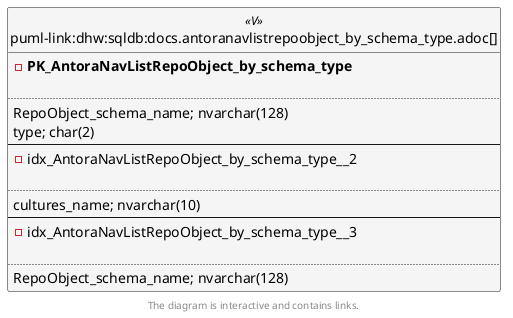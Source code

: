 @startuml
left to right direction
'top to bottom direction
hide circle
'avoide "." issues:
set namespaceSeparator none


skinparam class {
  BackgroundColor White
  BackgroundColor<<FN>> Yellow
  BackgroundColor<<FS>> Yellow
  BackgroundColor<<FT>> LightGray
  BackgroundColor<<IF>> Yellow
  BackgroundColor<<IS>> Yellow
  BackgroundColor<<P>> Aqua
  BackgroundColor<<PC>> Aqua
  BackgroundColor<<SN>> Yellow
  BackgroundColor<<SO>> SlateBlue
  BackgroundColor<<TF>> LightGray
  BackgroundColor<<TR>> Tomato
  BackgroundColor<<U>> White
  BackgroundColor<<V>> WhiteSmoke
  BackgroundColor<<X>> Aqua
  BackgroundColor<<external>> AliceBlue
}


entity "puml-link:dhw:sqldb:docs.antoranavlistrepoobject_by_schema_type.adoc[]" as docs.AntoraNavListRepoObject_by_schema_type << V >> {
- **PK_AntoraNavListRepoObject_by_schema_type**

..
RepoObject_schema_name; nvarchar(128)
type; char(2)
--
- idx_AntoraNavListRepoObject_by_schema_type__2

..
cultures_name; nvarchar(10)
--
- idx_AntoraNavListRepoObject_by_schema_type__3

..
RepoObject_schema_name; nvarchar(128)
}

footer The diagram is interactive and contains links.
@enduml

